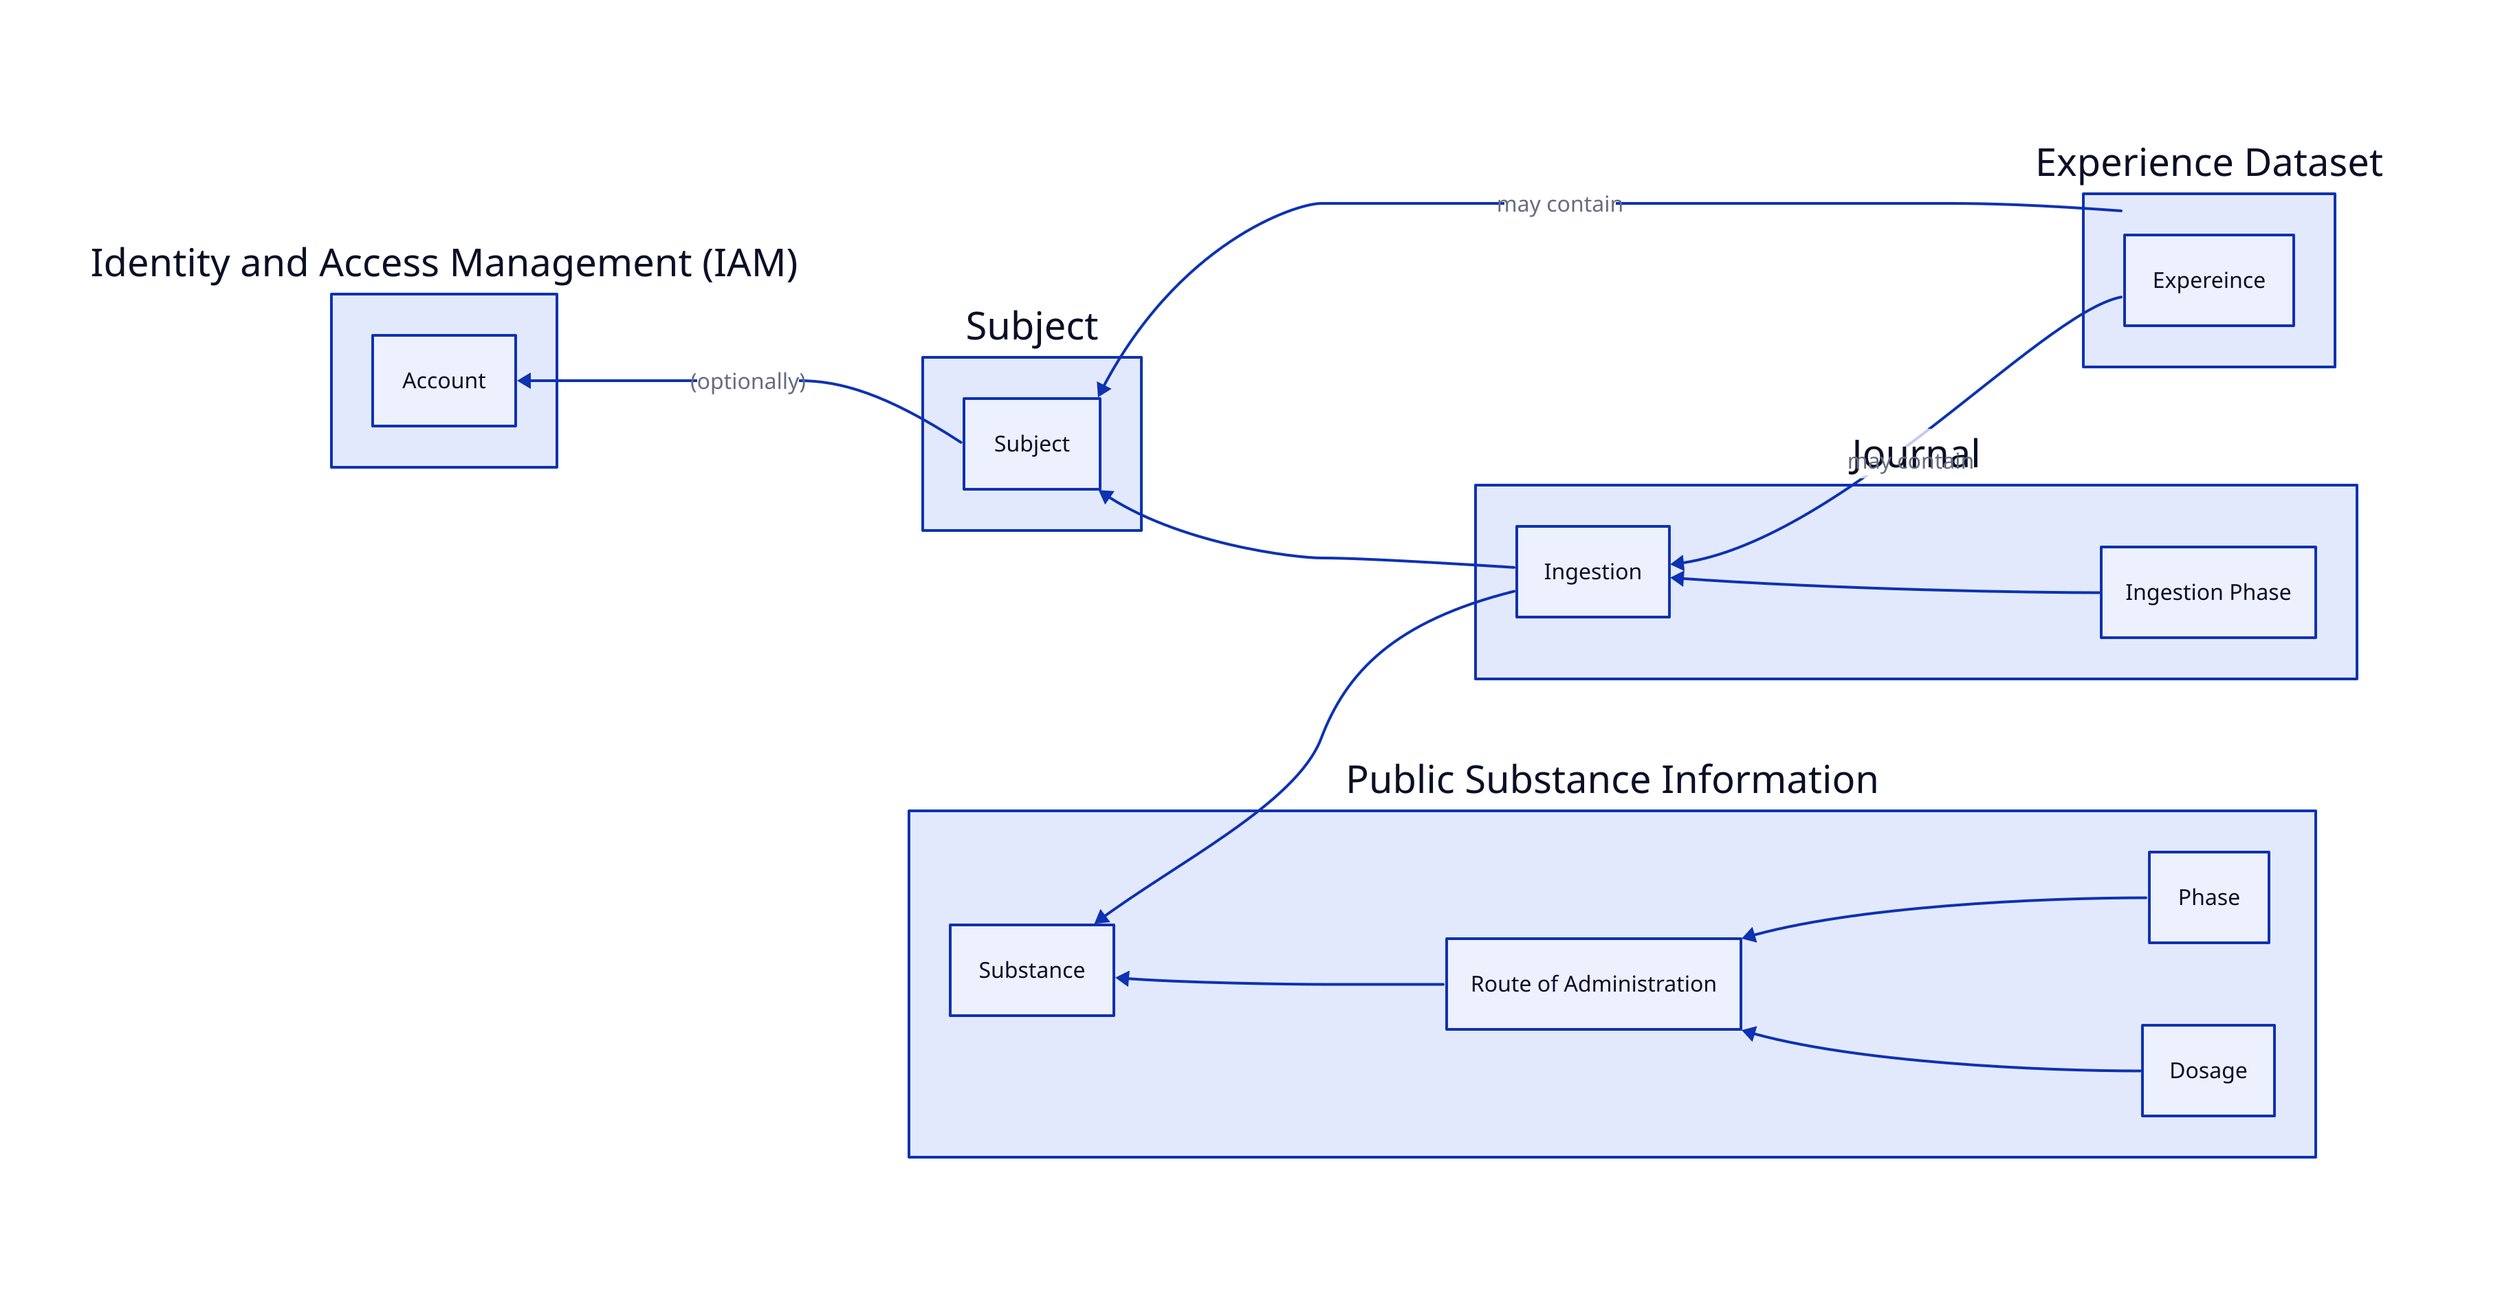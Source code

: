 direction: left

iam: {
    label: "Identity and Access Management (IAM)"

    account: "Account"
}

subject_database: {
    label: "Subject"

    subject: "Subject"

    subject -> _.iam.account: (optionally)
}

substance_database: {
    label: "Public Substance Information"

    # Substance
    substance: "Substance"
    route_of_administration: "Route of Administration"
    dosage: "Dosage"
    phase: "Phase"

    route_of_administration -> substance
    dosage -> route_of_administration
    phase -> route_of_administration
}

journal: {
    label: "Journal"

    ingestion: "Ingestion"
    ingestion_phase: "Ingestion Phase"

    ingestion -> _.substance_database.substance
    ingestion -> _.subject_database.subject

    ingestion_phase -> ingestion
}

experience_db: {
    label: "Experience Dataset"

    experience: "Expereince"

    experience -> _.subject_database.subject: {
        label: "may contain"
    }
    experience -> _.journal.ingestion: {
        label: "may contain"
    }
}
